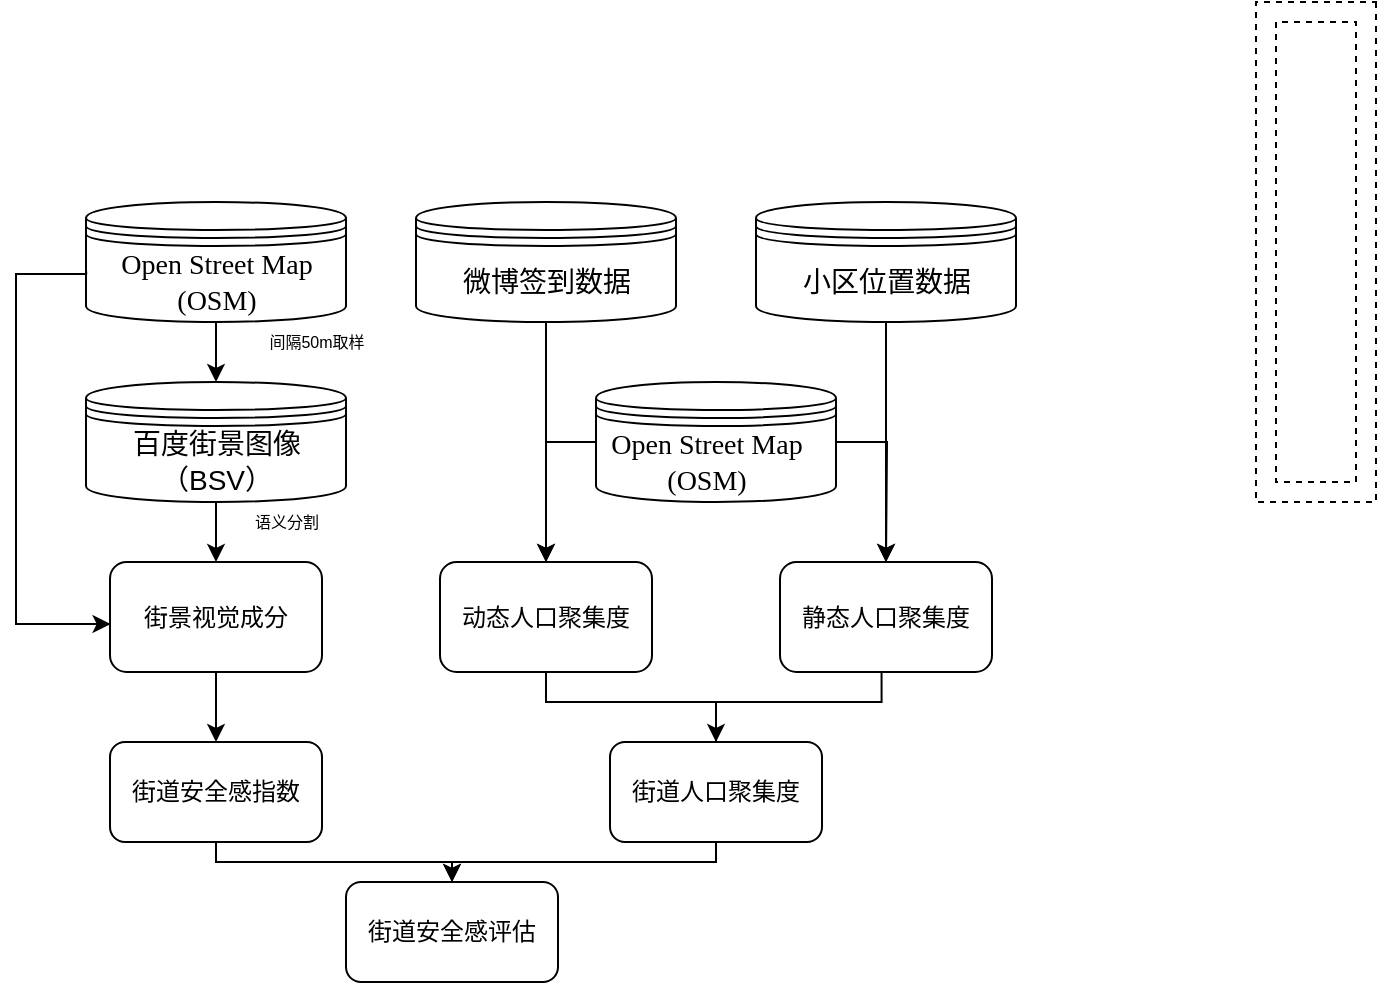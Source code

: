 <mxfile version="14.9.6" type="github">
  <diagram id="6N_ewtBZJs5F_yJLtqRA" name="Page-1">
    <mxGraphModel dx="979" dy="553" grid="1" gridSize="10" guides="1" tooltips="1" connect="1" arrows="1" fold="1" page="1" pageScale="1" pageWidth="827" pageHeight="1169" math="0" shadow="0">
      <root>
        <mxCell id="0" />
        <mxCell id="1" parent="0" />
        <mxCell id="m9OnQ0465nBhQeLXxnc5-2" value="" style="verticalLabelPosition=bottom;verticalAlign=top;html=1;shape=mxgraph.basic.frame;dx=10;dashed=1;" vertex="1" parent="1">
          <mxGeometry x="720" y="60" width="60" height="250" as="geometry" />
        </mxCell>
        <mxCell id="m9OnQ0465nBhQeLXxnc5-4" value="&lt;span style=&quot;font-size: 8px;&quot;&gt;间隔50m取样&lt;/span&gt;" style="text;html=1;align=center;verticalAlign=middle;resizable=0;points=[];autosize=1;strokeColor=none;fontSize=8;" vertex="1" parent="1">
          <mxGeometry x="205" y="220" width="90" height="20" as="geometry" />
        </mxCell>
        <mxCell id="m9OnQ0465nBhQeLXxnc5-8" value="" style="shape=datastore;whiteSpace=wrap;html=1;" vertex="1" parent="1">
          <mxGeometry x="135" y="160" width="130" height="60" as="geometry" />
        </mxCell>
        <mxCell id="m9OnQ0465nBhQeLXxnc5-23" style="edgeStyle=orthogonalEdgeStyle;rounded=0;orthogonalLoop=1;jettySize=auto;html=1;entryX=0.5;entryY=0;entryDx=0;entryDy=0;" edge="1" parent="1" source="m9OnQ0465nBhQeLXxnc5-9" target="m9OnQ0465nBhQeLXxnc5-17">
          <mxGeometry relative="1" as="geometry">
            <mxPoint x="200" y="362" as="targetPoint" />
            <Array as="points" />
          </mxGeometry>
        </mxCell>
        <mxCell id="m9OnQ0465nBhQeLXxnc5-9" value="" style="shape=datastore;whiteSpace=wrap;html=1;" vertex="1" parent="1">
          <mxGeometry x="135" y="250" width="130" height="60" as="geometry" />
        </mxCell>
        <mxCell id="m9OnQ0465nBhQeLXxnc5-28" style="edgeStyle=orthogonalEdgeStyle;rounded=0;orthogonalLoop=1;jettySize=auto;html=1;exitX=0.5;exitY=1;exitDx=0;exitDy=0;entryX=0.5;entryY=0;entryDx=0;entryDy=0;" edge="1" parent="1" source="m9OnQ0465nBhQeLXxnc5-10" target="m9OnQ0465nBhQeLXxnc5-27">
          <mxGeometry relative="1" as="geometry" />
        </mxCell>
        <mxCell id="m9OnQ0465nBhQeLXxnc5-10" value="" style="shape=datastore;whiteSpace=wrap;html=1;" vertex="1" parent="1">
          <mxGeometry x="300" y="160" width="130" height="60" as="geometry" />
        </mxCell>
        <mxCell id="m9OnQ0465nBhQeLXxnc5-30" style="edgeStyle=orthogonalEdgeStyle;rounded=0;orthogonalLoop=1;jettySize=auto;html=1;exitX=0.5;exitY=1;exitDx=0;exitDy=0;entryX=0.5;entryY=0;entryDx=0;entryDy=0;" edge="1" parent="1" source="m9OnQ0465nBhQeLXxnc5-11" target="m9OnQ0465nBhQeLXxnc5-29">
          <mxGeometry relative="1" as="geometry" />
        </mxCell>
        <mxCell id="m9OnQ0465nBhQeLXxnc5-11" value="" style="shape=datastore;whiteSpace=wrap;html=1;" vertex="1" parent="1">
          <mxGeometry x="470" y="160" width="130" height="60" as="geometry" />
        </mxCell>
        <mxCell id="m9OnQ0465nBhQeLXxnc5-24" style="edgeStyle=orthogonalEdgeStyle;rounded=0;orthogonalLoop=1;jettySize=auto;html=1;entryX=0.003;entryY=0.571;entryDx=0;entryDy=0;entryPerimeter=0;exitX=0.001;exitY=0.578;exitDx=0;exitDy=0;exitPerimeter=0;" edge="1" parent="1" source="m9OnQ0465nBhQeLXxnc5-8" target="m9OnQ0465nBhQeLXxnc5-17">
          <mxGeometry relative="1" as="geometry">
            <Array as="points">
              <mxPoint x="135" y="196" />
              <mxPoint x="100" y="196" />
              <mxPoint x="100" y="371" />
              <mxPoint x="147" y="371" />
            </Array>
          </mxGeometry>
        </mxCell>
        <mxCell id="m9OnQ0465nBhQeLXxnc5-12" value="&lt;font style=&quot;font-size: 14px&quot;&gt;&lt;font face=&quot;Times New Roman&quot;&gt;Open Street Map&lt;br&gt;(OSM)&lt;/font&gt;&lt;br&gt;&lt;/font&gt;" style="text;html=1;align=center;verticalAlign=middle;resizable=0;points=[];autosize=1;strokeColor=none;" vertex="1" parent="1">
          <mxGeometry x="145" y="180" width="110" height="40" as="geometry" />
        </mxCell>
        <mxCell id="m9OnQ0465nBhQeLXxnc5-13" value="" style="endArrow=classic;html=1;entryX=0.5;entryY=0;entryDx=0;entryDy=0;exitX=0.5;exitY=1;exitDx=0;exitDy=0;" edge="1" parent="1" source="m9OnQ0465nBhQeLXxnc5-8" target="m9OnQ0465nBhQeLXxnc5-9">
          <mxGeometry width="50" height="50" relative="1" as="geometry">
            <mxPoint x="200" y="182" as="sourcePoint" />
            <mxPoint x="440" y="280" as="targetPoint" />
          </mxGeometry>
        </mxCell>
        <mxCell id="m9OnQ0465nBhQeLXxnc5-14" value="&lt;font style=&quot;font-size: 14px&quot;&gt;&lt;font face=&quot;Times New Roman&quot;&gt;百度街景图像&lt;br&gt;&lt;/font&gt;（BSV）&lt;br&gt;&lt;/font&gt;" style="text;html=1;align=center;verticalAlign=middle;resizable=0;points=[];autosize=1;strokeColor=none;" vertex="1" parent="1">
          <mxGeometry x="150" y="270" width="100" height="40" as="geometry" />
        </mxCell>
        <mxCell id="m9OnQ0465nBhQeLXxnc5-15" value="&lt;font style=&quot;font-size: 14px&quot;&gt;&lt;font face=&quot;Times New Roman&quot;&gt;微博签到数据&lt;/font&gt;&lt;span style=&quot;color: rgba(0 , 0 , 0 , 0) ; font-family: monospace ; font-size: 0px&quot;&gt;%3CmxGraphModel%3E%3Croot%3E%3CmxCell%20id%3D%220%22%2F%3E%3CmxCell%20id%3D%221%22%20parent%3D%220%22%2F%3E%3CmxCell%20id%3D%222%22%20value%3D%22%26lt%3Bfont%20style%3D%26quot%3Bfont-size%3A%2014px%26quot%3B%26gt%3B%26lt%3Bfont%20face%3D%26quot%3BTimes%20New%20Roman%26quot%3B%26gt%3B%E7%99%BE%E5%BA%A6%E8%A1%97%E6%99%AF%E5%9B%BE%E5%83%8F%26lt%3Bbr%26gt%3B%26lt%3B%2Ffont%26gt%3B%EF%BC%88BSV%EF%BC%89%26lt%3Bbr%26gt%3B%26lt%3B%2Ffont%26gt%3B%22%20style%3D%22text%3Bhtml%3D1%3Balign%3Dcenter%3BverticalAlign%3Dmiddle%3Bresizable%3D0%3Bpoints%3D%5B%5D%3Bautosize%3D1%3BstrokeColor%3Dnone%3B%22%20vertex%3D%221%22%20parent%3D%221%22%3E%3CmxGeometry%20x%3D%22150%22%20y%3D%22290%22%20width%3D%22100%22%20height%3D%2240%22%20as%3D%22geometry%22%2F%3E%3C%2FmxCell%3E%3C%2Froot%3E%3C%2FmxGraphModel%3E&lt;/span&gt;&lt;br&gt;&lt;/font&gt;" style="text;html=1;align=center;verticalAlign=middle;resizable=0;points=[];autosize=1;strokeColor=none;" vertex="1" parent="1">
          <mxGeometry x="315" y="190" width="100" height="20" as="geometry" />
        </mxCell>
        <mxCell id="m9OnQ0465nBhQeLXxnc5-16" value="&lt;font style=&quot;font-size: 14px&quot;&gt;&lt;font face=&quot;Times New Roman&quot;&gt;小区位置数据&lt;/font&gt;&lt;br&gt;&lt;/font&gt;" style="text;html=1;align=center;verticalAlign=middle;resizable=0;points=[];autosize=1;strokeColor=none;" vertex="1" parent="1">
          <mxGeometry x="485" y="190" width="100" height="20" as="geometry" />
        </mxCell>
        <mxCell id="m9OnQ0465nBhQeLXxnc5-21" style="edgeStyle=orthogonalEdgeStyle;rounded=0;orthogonalLoop=1;jettySize=auto;html=1;entryX=0.5;entryY=0;entryDx=0;entryDy=0;" edge="1" parent="1" source="m9OnQ0465nBhQeLXxnc5-17" target="m9OnQ0465nBhQeLXxnc5-20">
          <mxGeometry relative="1" as="geometry" />
        </mxCell>
        <mxCell id="m9OnQ0465nBhQeLXxnc5-17" value="街景视觉成分" style="rounded=1;whiteSpace=wrap;html=1;" vertex="1" parent="1">
          <mxGeometry x="147" y="340" width="106" height="55" as="geometry" />
        </mxCell>
        <mxCell id="m9OnQ0465nBhQeLXxnc5-19" value="&lt;span style=&quot;font-size: 8px;&quot;&gt;语义分割&lt;/span&gt;" style="text;html=1;align=center;verticalAlign=middle;resizable=0;points=[];autosize=1;strokeColor=none;fontSize=8;" vertex="1" parent="1">
          <mxGeometry x="205" y="310" width="60" height="20" as="geometry" />
        </mxCell>
        <mxCell id="m9OnQ0465nBhQeLXxnc5-41" style="edgeStyle=orthogonalEdgeStyle;rounded=0;orthogonalLoop=1;jettySize=auto;html=1;exitX=0.5;exitY=1;exitDx=0;exitDy=0;entryX=0.5;entryY=0;entryDx=0;entryDy=0;fontSize=8;" edge="1" parent="1" source="m9OnQ0465nBhQeLXxnc5-20" target="m9OnQ0465nBhQeLXxnc5-40">
          <mxGeometry relative="1" as="geometry">
            <Array as="points">
              <mxPoint x="200" y="490" />
              <mxPoint x="318" y="490" />
            </Array>
          </mxGeometry>
        </mxCell>
        <mxCell id="m9OnQ0465nBhQeLXxnc5-20" value="街道安全感指数" style="rounded=1;whiteSpace=wrap;html=1;" vertex="1" parent="1">
          <mxGeometry x="147" y="430" width="106" height="50" as="geometry" />
        </mxCell>
        <mxCell id="m9OnQ0465nBhQeLXxnc5-38" style="edgeStyle=orthogonalEdgeStyle;rounded=0;orthogonalLoop=1;jettySize=auto;html=1;exitX=1;exitY=0.5;exitDx=0;exitDy=0;entryX=0.5;entryY=0;entryDx=0;entryDy=0;" edge="1" parent="1" source="m9OnQ0465nBhQeLXxnc5-25">
          <mxGeometry relative="1" as="geometry">
            <mxPoint x="535.0" y="340" as="targetPoint" />
          </mxGeometry>
        </mxCell>
        <mxCell id="m9OnQ0465nBhQeLXxnc5-25" value="" style="shape=datastore;whiteSpace=wrap;html=1;" vertex="1" parent="1">
          <mxGeometry x="390" y="250" width="120" height="60" as="geometry" />
        </mxCell>
        <mxCell id="m9OnQ0465nBhQeLXxnc5-37" style="edgeStyle=orthogonalEdgeStyle;rounded=0;orthogonalLoop=1;jettySize=auto;html=1;entryX=0.5;entryY=0;entryDx=0;entryDy=0;exitX=0;exitY=0.5;exitDx=0;exitDy=0;" edge="1" parent="1" source="m9OnQ0465nBhQeLXxnc5-25" target="m9OnQ0465nBhQeLXxnc5-27">
          <mxGeometry relative="1" as="geometry" />
        </mxCell>
        <mxCell id="m9OnQ0465nBhQeLXxnc5-26" value="&lt;font style=&quot;font-size: 14px&quot;&gt;&lt;font face=&quot;Times New Roman&quot;&gt;Open Street Map&lt;br&gt;(OSM)&lt;/font&gt;&lt;br&gt;&lt;/font&gt;" style="text;html=1;align=center;verticalAlign=middle;resizable=0;points=[];autosize=1;strokeColor=none;" vertex="1" parent="1">
          <mxGeometry x="390" y="270" width="110" height="40" as="geometry" />
        </mxCell>
        <mxCell id="m9OnQ0465nBhQeLXxnc5-35" style="edgeStyle=orthogonalEdgeStyle;rounded=0;orthogonalLoop=1;jettySize=auto;html=1;exitX=0.5;exitY=1;exitDx=0;exitDy=0;entryX=0.5;entryY=0;entryDx=0;entryDy=0;" edge="1" parent="1" source="m9OnQ0465nBhQeLXxnc5-27" target="m9OnQ0465nBhQeLXxnc5-34">
          <mxGeometry relative="1" as="geometry">
            <Array as="points">
              <mxPoint x="365" y="410" />
              <mxPoint x="450" y="410" />
            </Array>
          </mxGeometry>
        </mxCell>
        <mxCell id="m9OnQ0465nBhQeLXxnc5-27" value="动态人口聚集度" style="rounded=1;whiteSpace=wrap;html=1;" vertex="1" parent="1">
          <mxGeometry x="312" y="340" width="106" height="55" as="geometry" />
        </mxCell>
        <mxCell id="m9OnQ0465nBhQeLXxnc5-36" style="edgeStyle=orthogonalEdgeStyle;rounded=0;orthogonalLoop=1;jettySize=auto;html=1;exitX=0.479;exitY=0.993;exitDx=0;exitDy=0;exitPerimeter=0;startArrow=none;" edge="1" parent="1" source="m9OnQ0465nBhQeLXxnc5-34">
          <mxGeometry relative="1" as="geometry">
            <mxPoint x="492.5" y="465" as="targetPoint" />
            <mxPoint x="577.5" y="420" as="sourcePoint" />
            <Array as="points">
              <mxPoint x="448" y="430" />
              <mxPoint x="450" y="430" />
              <mxPoint x="450" y="465" />
            </Array>
          </mxGeometry>
        </mxCell>
        <mxCell id="m9OnQ0465nBhQeLXxnc5-29" value="静态人口聚集度" style="rounded=1;whiteSpace=wrap;html=1;" vertex="1" parent="1">
          <mxGeometry x="482" y="340" width="106" height="55" as="geometry" />
        </mxCell>
        <mxCell id="m9OnQ0465nBhQeLXxnc5-42" style="edgeStyle=orthogonalEdgeStyle;rounded=0;orthogonalLoop=1;jettySize=auto;html=1;exitX=0.5;exitY=1;exitDx=0;exitDy=0;entryX=0.5;entryY=0;entryDx=0;entryDy=0;fontSize=8;" edge="1" parent="1" source="m9OnQ0465nBhQeLXxnc5-34" target="m9OnQ0465nBhQeLXxnc5-40">
          <mxGeometry relative="1" as="geometry">
            <Array as="points">
              <mxPoint x="450" y="490" />
              <mxPoint x="318" y="490" />
            </Array>
          </mxGeometry>
        </mxCell>
        <mxCell id="m9OnQ0465nBhQeLXxnc5-34" value="街道人口聚集度" style="rounded=1;whiteSpace=wrap;html=1;" vertex="1" parent="1">
          <mxGeometry x="397" y="430" width="106" height="50" as="geometry" />
        </mxCell>
        <mxCell id="m9OnQ0465nBhQeLXxnc5-39" value="" style="edgeStyle=orthogonalEdgeStyle;rounded=0;orthogonalLoop=1;jettySize=auto;html=1;exitX=0.479;exitY=0.993;exitDx=0;exitDy=0;exitPerimeter=0;endArrow=none;" edge="1" parent="1" source="m9OnQ0465nBhQeLXxnc5-29" target="m9OnQ0465nBhQeLXxnc5-34">
          <mxGeometry relative="1" as="geometry">
            <mxPoint x="492.5" y="465" as="targetPoint" />
            <mxPoint x="532.774" y="394.615" as="sourcePoint" />
            <Array as="points">
              <mxPoint x="533" y="410" />
              <mxPoint x="450" y="410" />
            </Array>
          </mxGeometry>
        </mxCell>
        <mxCell id="m9OnQ0465nBhQeLXxnc5-40" value="街道安全感评估" style="rounded=1;whiteSpace=wrap;html=1;" vertex="1" parent="1">
          <mxGeometry x="265" y="500" width="106" height="50" as="geometry" />
        </mxCell>
      </root>
    </mxGraphModel>
  </diagram>
</mxfile>
